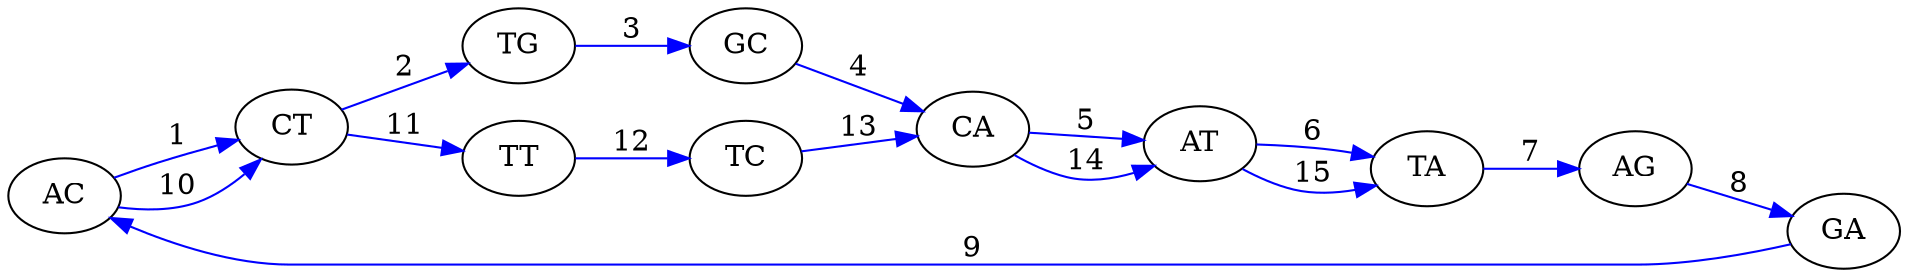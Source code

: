 digraph G
{
rankdir=LR
AC -> CT [color="BLUE", label="1"];
CT -> TG [color="BLUE", label="2"];
TG -> GC [color="BLUE", label="3"];
GC -> CA [color="BLUE", label="4"];
CA -> AT [color="BLUE", label="5"];
AT -> TA [color="BLUE", label="6"];
TA -> AG [color="BLUE", label="7"];
AG -> GA [color="BLUE", label="8"];
GA -> AC [color="BLUE", label="9"];
AC -> CT [color="BLUE", label="10"];
CT -> TT [color="BLUE", label="11"];
TT -> TC [color="BLUE", label="12"];
TC -> CA [color="BLUE", label="13"];
CA -> AT [color="BLUE", label="14"];
AT -> TA [color="BLUE", label="15"];
}